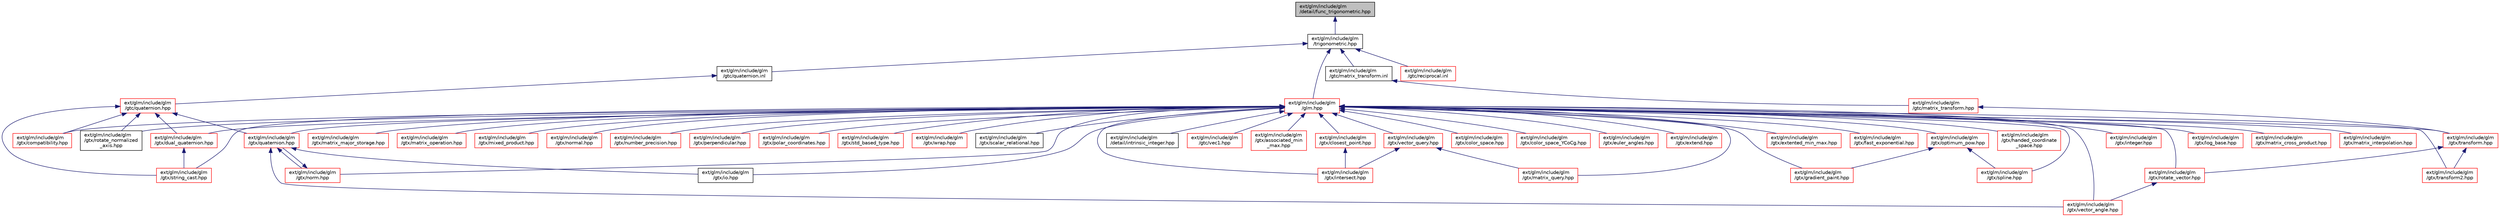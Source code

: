 digraph "ext/glm/include/glm/detail/func_trigonometric.hpp"
{
  edge [fontname="Helvetica",fontsize="10",labelfontname="Helvetica",labelfontsize="10"];
  node [fontname="Helvetica",fontsize="10",shape=record];
  Node1 [label="ext/glm/include/glm\l/detail/func_trigonometric.hpp",height=0.2,width=0.4,color="black", fillcolor="grey75", style="filled" fontcolor="black"];
  Node1 -> Node2 [dir="back",color="midnightblue",fontsize="10",style="solid"];
  Node2 [label="ext/glm/include/glm\l/trigonometric.hpp",height=0.2,width=0.4,color="black", fillcolor="white", style="filled",URL="$trigonometric_8hpp.html"];
  Node2 -> Node3 [dir="back",color="midnightblue",fontsize="10",style="solid"];
  Node3 [label="ext/glm/include/glm\l/gtc/quaternion.inl",height=0.2,width=0.4,color="black", fillcolor="white", style="filled",URL="$glm_2include_2glm_2gtc_2quaternion_8inl.html"];
  Node3 -> Node4 [dir="back",color="midnightblue",fontsize="10",style="solid"];
  Node4 [label="ext/glm/include/glm\l/gtc/quaternion.hpp",height=0.2,width=0.4,color="red", fillcolor="white", style="filled",URL="$gtc_2quaternion_8hpp.html"];
  Node4 -> Node5 [dir="back",color="midnightblue",fontsize="10",style="solid"];
  Node5 [label="ext/glm/include/glm\l/gtx/compatibility.hpp",height=0.2,width=0.4,color="red", fillcolor="white", style="filled",URL="$compatibility_8hpp.html"];
  Node4 -> Node6 [dir="back",color="midnightblue",fontsize="10",style="solid"];
  Node6 [label="ext/glm/include/glm\l/gtx/dual_quaternion.hpp",height=0.2,width=0.4,color="red", fillcolor="white", style="filled",URL="$dual__quaternion_8hpp.html"];
  Node6 -> Node7 [dir="back",color="midnightblue",fontsize="10",style="solid"];
  Node7 [label="ext/glm/include/glm\l/gtx/string_cast.hpp",height=0.2,width=0.4,color="red", fillcolor="white", style="filled",URL="$string__cast_8hpp.html"];
  Node4 -> Node8 [dir="back",color="midnightblue",fontsize="10",style="solid"];
  Node8 [label="ext/glm/include/glm\l/gtx/quaternion.hpp",height=0.2,width=0.4,color="red", fillcolor="white", style="filled",URL="$gtx_2quaternion_8hpp.html"];
  Node8 -> Node9 [dir="back",color="midnightblue",fontsize="10",style="solid"];
  Node9 [label="ext/glm/include/glm\l/gtx/norm.hpp",height=0.2,width=0.4,color="red", fillcolor="white", style="filled",URL="$norm_8hpp.html"];
  Node9 -> Node8 [dir="back",color="midnightblue",fontsize="10",style="solid"];
  Node8 -> Node10 [dir="back",color="midnightblue",fontsize="10",style="solid"];
  Node10 [label="ext/glm/include/glm\l/gtx/vector_angle.hpp",height=0.2,width=0.4,color="red", fillcolor="white", style="filled",URL="$vector__angle_8hpp.html"];
  Node8 -> Node11 [dir="back",color="midnightblue",fontsize="10",style="solid"];
  Node11 [label="ext/glm/include/glm\l/gtx/io.hpp",height=0.2,width=0.4,color="black", fillcolor="white", style="filled",URL="$io_8hpp.html"];
  Node4 -> Node7 [dir="back",color="midnightblue",fontsize="10",style="solid"];
  Node4 -> Node12 [dir="back",color="midnightblue",fontsize="10",style="solid"];
  Node12 [label="ext/glm/include/glm\l/gtx/rotate_normalized\l_axis.hpp",height=0.2,width=0.4,color="black", fillcolor="white", style="filled",URL="$rotate__normalized__axis_8hpp.html"];
  Node2 -> Node13 [dir="back",color="midnightblue",fontsize="10",style="solid"];
  Node13 [label="ext/glm/include/glm\l/gtc/matrix_transform.inl",height=0.2,width=0.4,color="black", fillcolor="white", style="filled",URL="$matrix__transform_8inl.html"];
  Node13 -> Node14 [dir="back",color="midnightblue",fontsize="10",style="solid"];
  Node14 [label="ext/glm/include/glm\l/gtc/matrix_transform.hpp",height=0.2,width=0.4,color="red", fillcolor="white", style="filled",URL="$matrix__transform_8hpp.html"];
  Node14 -> Node15 [dir="back",color="midnightblue",fontsize="10",style="solid"];
  Node15 [label="ext/glm/include/glm\l/gtx/transform.hpp",height=0.2,width=0.4,color="red", fillcolor="white", style="filled",URL="$transform_8hpp.html"];
  Node15 -> Node16 [dir="back",color="midnightblue",fontsize="10",style="solid"];
  Node16 [label="ext/glm/include/glm\l/gtx/rotate_vector.hpp",height=0.2,width=0.4,color="red", fillcolor="white", style="filled",URL="$rotate__vector_8hpp.html"];
  Node16 -> Node10 [dir="back",color="midnightblue",fontsize="10",style="solid"];
  Node15 -> Node17 [dir="back",color="midnightblue",fontsize="10",style="solid"];
  Node17 [label="ext/glm/include/glm\l/gtx/transform2.hpp",height=0.2,width=0.4,color="red", fillcolor="white", style="filled",URL="$transform2_8hpp.html"];
  Node2 -> Node18 [dir="back",color="midnightblue",fontsize="10",style="solid"];
  Node18 [label="ext/glm/include/glm\l/glm.hpp",height=0.2,width=0.4,color="red", fillcolor="white", style="filled",URL="$glm_8hpp.html"];
  Node18 -> Node19 [dir="back",color="midnightblue",fontsize="10",style="solid"];
  Node19 [label="ext/glm/include/glm\l/detail/intrinsic_integer.hpp",height=0.2,width=0.4,color="black", fillcolor="white", style="filled",URL="$intrinsic__integer_8hpp.html"];
  Node18 -> Node20 [dir="back",color="midnightblue",fontsize="10",style="solid"];
  Node20 [label="ext/glm/include/glm\l/gtc/vec1.hpp",height=0.2,width=0.4,color="red", fillcolor="white", style="filled",URL="$vec1_8hpp.html"];
  Node18 -> Node21 [dir="back",color="midnightblue",fontsize="10",style="solid"];
  Node21 [label="ext/glm/include/glm\l/gtx/associated_min\l_max.hpp",height=0.2,width=0.4,color="red", fillcolor="white", style="filled",URL="$associated__min__max_8hpp.html"];
  Node18 -> Node22 [dir="back",color="midnightblue",fontsize="10",style="solid"];
  Node22 [label="ext/glm/include/glm\l/gtx/closest_point.hpp",height=0.2,width=0.4,color="red", fillcolor="white", style="filled",URL="$closest__point_8hpp.html"];
  Node22 -> Node23 [dir="back",color="midnightblue",fontsize="10",style="solid"];
  Node23 [label="ext/glm/include/glm\l/gtx/intersect.hpp",height=0.2,width=0.4,color="red", fillcolor="white", style="filled",URL="$intersect_8hpp.html"];
  Node18 -> Node24 [dir="back",color="midnightblue",fontsize="10",style="solid"];
  Node24 [label="ext/glm/include/glm\l/gtx/color_space.hpp",height=0.2,width=0.4,color="red", fillcolor="white", style="filled",URL="$gtx_2color__space_8hpp.html"];
  Node18 -> Node25 [dir="back",color="midnightblue",fontsize="10",style="solid"];
  Node25 [label="ext/glm/include/glm\l/gtx/color_space_YCoCg.hpp",height=0.2,width=0.4,color="red", fillcolor="white", style="filled",URL="$color__space___y_co_cg_8hpp.html"];
  Node18 -> Node5 [dir="back",color="midnightblue",fontsize="10",style="solid"];
  Node18 -> Node6 [dir="back",color="midnightblue",fontsize="10",style="solid"];
  Node18 -> Node26 [dir="back",color="midnightblue",fontsize="10",style="solid"];
  Node26 [label="ext/glm/include/glm\l/gtx/euler_angles.hpp",height=0.2,width=0.4,color="red", fillcolor="white", style="filled",URL="$euler__angles_8hpp.html"];
  Node18 -> Node27 [dir="back",color="midnightblue",fontsize="10",style="solid"];
  Node27 [label="ext/glm/include/glm\l/gtx/extend.hpp",height=0.2,width=0.4,color="red", fillcolor="white", style="filled",URL="$extend_8hpp.html"];
  Node18 -> Node28 [dir="back",color="midnightblue",fontsize="10",style="solid"];
  Node28 [label="ext/glm/include/glm\l/gtx/extented_min_max.hpp",height=0.2,width=0.4,color="red", fillcolor="white", style="filled",URL="$extented__min__max_8hpp.html"];
  Node18 -> Node29 [dir="back",color="midnightblue",fontsize="10",style="solid"];
  Node29 [label="ext/glm/include/glm\l/gtx/fast_exponential.hpp",height=0.2,width=0.4,color="red", fillcolor="white", style="filled",URL="$fast__exponential_8hpp.html"];
  Node18 -> Node30 [dir="back",color="midnightblue",fontsize="10",style="solid"];
  Node30 [label="ext/glm/include/glm\l/gtx/gradient_paint.hpp",height=0.2,width=0.4,color="red", fillcolor="white", style="filled",URL="$gradient__paint_8hpp.html"];
  Node18 -> Node31 [dir="back",color="midnightblue",fontsize="10",style="solid"];
  Node31 [label="ext/glm/include/glm\l/gtx/optimum_pow.hpp",height=0.2,width=0.4,color="red", fillcolor="white", style="filled",URL="$optimum__pow_8hpp.html"];
  Node31 -> Node30 [dir="back",color="midnightblue",fontsize="10",style="solid"];
  Node31 -> Node32 [dir="back",color="midnightblue",fontsize="10",style="solid"];
  Node32 [label="ext/glm/include/glm\l/gtx/spline.hpp",height=0.2,width=0.4,color="red", fillcolor="white", style="filled",URL="$spline_8hpp.html"];
  Node18 -> Node33 [dir="back",color="midnightblue",fontsize="10",style="solid"];
  Node33 [label="ext/glm/include/glm\l/gtx/handed_coordinate\l_space.hpp",height=0.2,width=0.4,color="red", fillcolor="white", style="filled",URL="$handed__coordinate__space_8hpp.html"];
  Node18 -> Node34 [dir="back",color="midnightblue",fontsize="10",style="solid"];
  Node34 [label="ext/glm/include/glm\l/gtx/integer.hpp",height=0.2,width=0.4,color="red", fillcolor="white", style="filled",URL="$gtx_2integer_8hpp.html"];
  Node18 -> Node23 [dir="back",color="midnightblue",fontsize="10",style="solid"];
  Node18 -> Node35 [dir="back",color="midnightblue",fontsize="10",style="solid"];
  Node35 [label="ext/glm/include/glm\l/gtx/vector_query.hpp",height=0.2,width=0.4,color="red", fillcolor="white", style="filled",URL="$vector__query_8hpp.html"];
  Node35 -> Node23 [dir="back",color="midnightblue",fontsize="10",style="solid"];
  Node35 -> Node36 [dir="back",color="midnightblue",fontsize="10",style="solid"];
  Node36 [label="ext/glm/include/glm\l/gtx/matrix_query.hpp",height=0.2,width=0.4,color="red", fillcolor="white", style="filled",URL="$matrix__query_8hpp.html"];
  Node18 -> Node37 [dir="back",color="midnightblue",fontsize="10",style="solid"];
  Node37 [label="ext/glm/include/glm\l/gtx/log_base.hpp",height=0.2,width=0.4,color="red", fillcolor="white", style="filled",URL="$log__base_8hpp.html"];
  Node18 -> Node38 [dir="back",color="midnightblue",fontsize="10",style="solid"];
  Node38 [label="ext/glm/include/glm\l/gtx/matrix_cross_product.hpp",height=0.2,width=0.4,color="red", fillcolor="white", style="filled",URL="$matrix__cross__product_8hpp.html"];
  Node18 -> Node39 [dir="back",color="midnightblue",fontsize="10",style="solid"];
  Node39 [label="ext/glm/include/glm\l/gtx/matrix_interpolation.hpp",height=0.2,width=0.4,color="red", fillcolor="white", style="filled",URL="$matrix__interpolation_8hpp.html"];
  Node18 -> Node40 [dir="back",color="midnightblue",fontsize="10",style="solid"];
  Node40 [label="ext/glm/include/glm\l/gtx/matrix_major_storage.hpp",height=0.2,width=0.4,color="red", fillcolor="white", style="filled",URL="$matrix__major__storage_8hpp.html"];
  Node18 -> Node41 [dir="back",color="midnightblue",fontsize="10",style="solid"];
  Node41 [label="ext/glm/include/glm\l/gtx/matrix_operation.hpp",height=0.2,width=0.4,color="red", fillcolor="white", style="filled",URL="$matrix__operation_8hpp.html"];
  Node18 -> Node36 [dir="back",color="midnightblue",fontsize="10",style="solid"];
  Node18 -> Node42 [dir="back",color="midnightblue",fontsize="10",style="solid"];
  Node42 [label="ext/glm/include/glm\l/gtx/mixed_product.hpp",height=0.2,width=0.4,color="red", fillcolor="white", style="filled",URL="$mixed__product_8hpp.html"];
  Node18 -> Node9 [dir="back",color="midnightblue",fontsize="10",style="solid"];
  Node18 -> Node8 [dir="back",color="midnightblue",fontsize="10",style="solid"];
  Node18 -> Node43 [dir="back",color="midnightblue",fontsize="10",style="solid"];
  Node43 [label="ext/glm/include/glm\l/gtx/normal.hpp",height=0.2,width=0.4,color="red", fillcolor="white", style="filled",URL="$normal_8hpp.html"];
  Node18 -> Node44 [dir="back",color="midnightblue",fontsize="10",style="solid"];
  Node44 [label="ext/glm/include/glm\l/gtx/number_precision.hpp",height=0.2,width=0.4,color="red", fillcolor="white", style="filled",URL="$number__precision_8hpp.html"];
  Node18 -> Node45 [dir="back",color="midnightblue",fontsize="10",style="solid"];
  Node45 [label="ext/glm/include/glm\l/gtx/perpendicular.hpp",height=0.2,width=0.4,color="red", fillcolor="white", style="filled",URL="$perpendicular_8hpp.html"];
  Node18 -> Node46 [dir="back",color="midnightblue",fontsize="10",style="solid"];
  Node46 [label="ext/glm/include/glm\l/gtx/polar_coordinates.hpp",height=0.2,width=0.4,color="red", fillcolor="white", style="filled",URL="$polar__coordinates_8hpp.html"];
  Node18 -> Node16 [dir="back",color="midnightblue",fontsize="10",style="solid"];
  Node18 -> Node15 [dir="back",color="midnightblue",fontsize="10",style="solid"];
  Node18 -> Node32 [dir="back",color="midnightblue",fontsize="10",style="solid"];
  Node18 -> Node47 [dir="back",color="midnightblue",fontsize="10",style="solid"];
  Node47 [label="ext/glm/include/glm\l/gtx/std_based_type.hpp",height=0.2,width=0.4,color="red", fillcolor="white", style="filled",URL="$std__based__type_8hpp.html"];
  Node18 -> Node7 [dir="back",color="midnightblue",fontsize="10",style="solid"];
  Node18 -> Node17 [dir="back",color="midnightblue",fontsize="10",style="solid"];
  Node18 -> Node10 [dir="back",color="midnightblue",fontsize="10",style="solid"];
  Node18 -> Node48 [dir="back",color="midnightblue",fontsize="10",style="solid"];
  Node48 [label="ext/glm/include/glm\l/gtx/wrap.hpp",height=0.2,width=0.4,color="red", fillcolor="white", style="filled",URL="$wrap_8hpp.html"];
  Node18 -> Node11 [dir="back",color="midnightblue",fontsize="10",style="solid"];
  Node18 -> Node12 [dir="back",color="midnightblue",fontsize="10",style="solid"];
  Node18 -> Node49 [dir="back",color="midnightblue",fontsize="10",style="solid"];
  Node49 [label="ext/glm/include/glm\l/gtx/scalar_relational.hpp",height=0.2,width=0.4,color="black", fillcolor="white", style="filled",URL="$scalar__relational_8hpp.html"];
  Node2 -> Node50 [dir="back",color="midnightblue",fontsize="10",style="solid"];
  Node50 [label="ext/glm/include/glm\l/gtc/reciprocal.inl",height=0.2,width=0.4,color="red", fillcolor="white", style="filled",URL="$reciprocal_8inl.html"];
}
